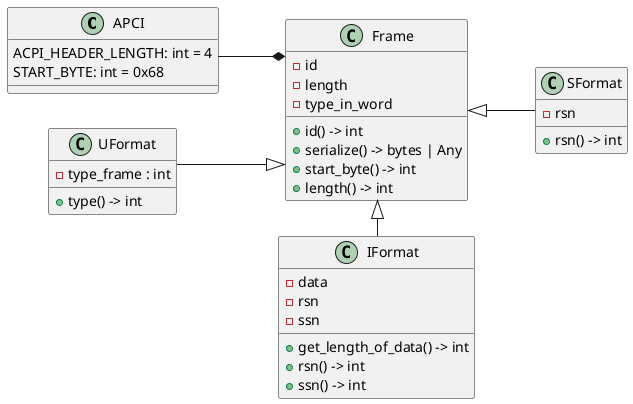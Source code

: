 @startuml classes
set namespaceSeparator none
left to right direction
'scale 250 width
skinparam lineType ortho

class "APCI" as apci.APCI {
ACPI_HEADER_LENGTH: int = 4
START_BYTE: int = 0x68
}


class "Frame" as Frame.Frame {
  - id
  - length
  - type_in_word
  + id() -> int
  + serialize() -> bytes | Any
  + start_byte() -> int
  + length() -> int
}
class "IFormat" as IFormat.IFormat {
  - data
  - rsn
  - ssn
  + get_length_of_data() -> int
  + rsn() -> int
  + ssn() -> int
}
class "SFormat" as SFormat.SFormat {
  - rsn
  + rsn() -> int
}
class "UFormat" as UFormat.UFormat {
  - type_frame : int
  + type() -> int
}

apci.APCI --* Frame.Frame
IFormat.IFormat -left-|> Frame.Frame
SFormat.SFormat -up-|> Frame.Frame
UFormat.UFormat -down-|> Frame.Frame
@enduml
